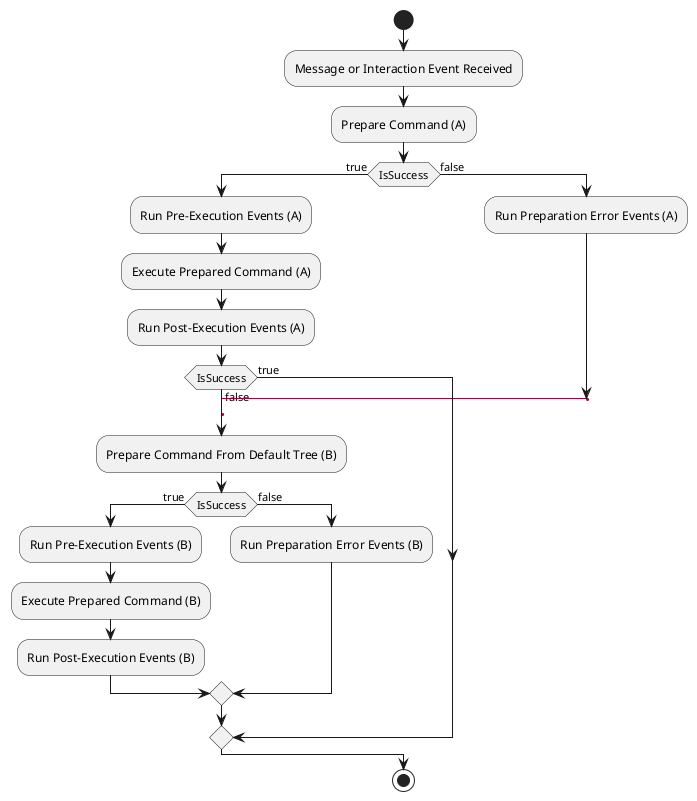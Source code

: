 @startuml
'https://plantuml.com/activity-diagram-beta

start

:Message or Interaction Event Received;
:Prepare Command (A);
if (IsSuccess) is (true) then
    :Run Pre-Execution Events (A);
    :Execute Prepared Command (A);
    :Run Post-Execution Events (A);
    if (IsSuccess) is (false) then
        label default_tree
        :Prepare Command From Default Tree (B);
        if (IsSuccess) is (true) then
            :Run Pre-Execution Events (B);
            :Execute Prepared Command (B);
            :Run Post-Execution Events (B);
        else (false)
            :Run Preparation Error Events (B);
        endif
    else (true)
    endif
else (false)
    :Run Preparation Error Events (A);
    label space1
    label space2
    label space3
    label space4
    label space5
    goto default_tree
endif

stop

@enduml
